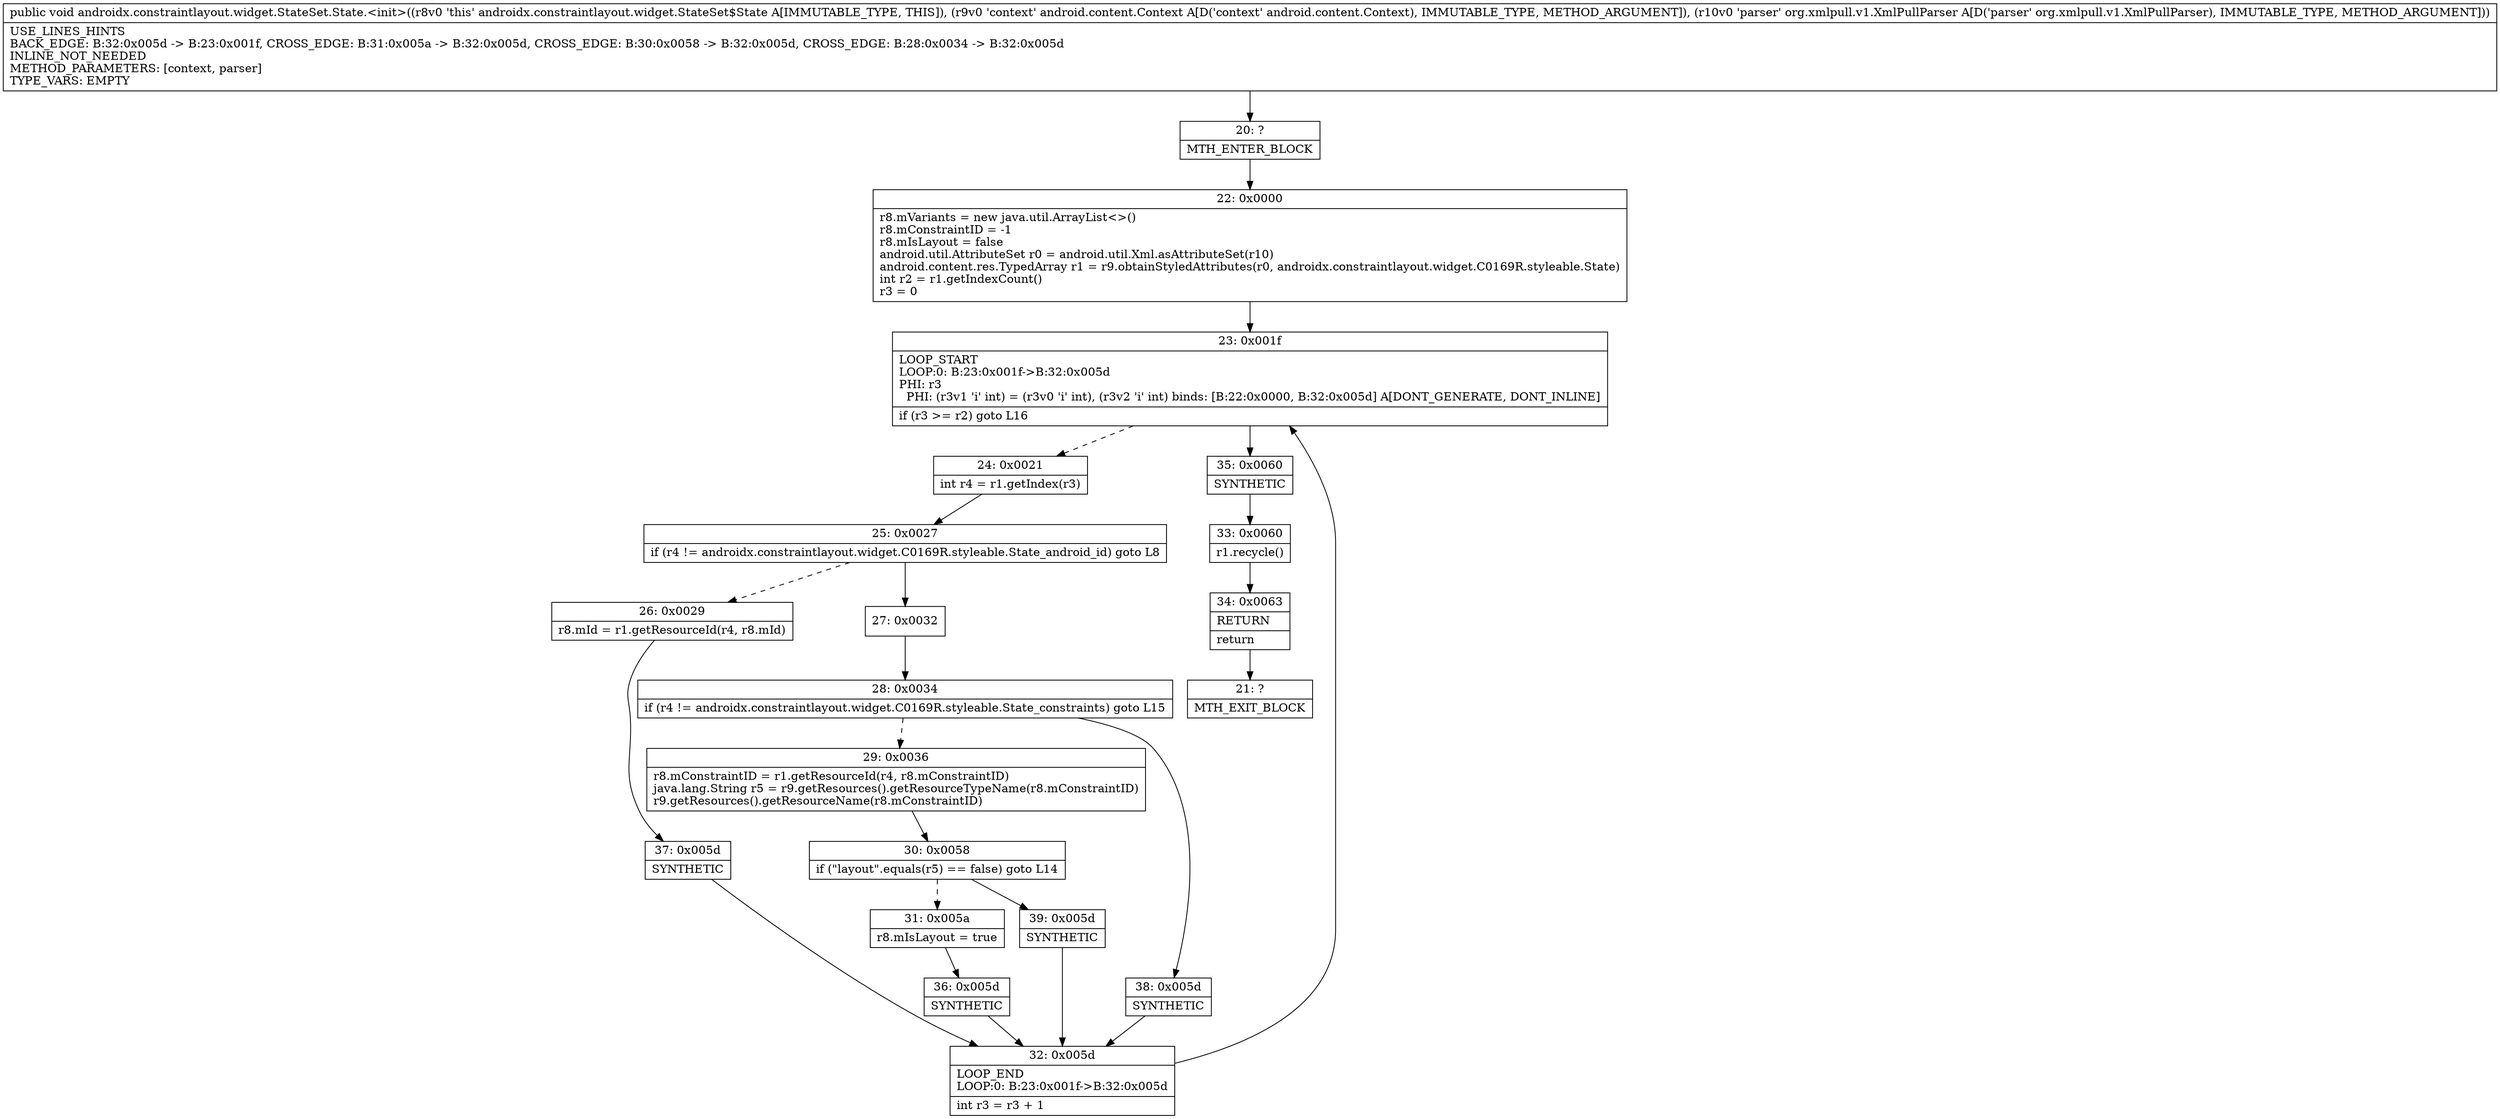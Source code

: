digraph "CFG forandroidx.constraintlayout.widget.StateSet.State.\<init\>(Landroid\/content\/Context;Lorg\/xmlpull\/v1\/XmlPullParser;)V" {
Node_20 [shape=record,label="{20\:\ ?|MTH_ENTER_BLOCK\l}"];
Node_22 [shape=record,label="{22\:\ 0x0000|r8.mVariants = new java.util.ArrayList\<\>()\lr8.mConstraintID = \-1\lr8.mIsLayout = false\landroid.util.AttributeSet r0 = android.util.Xml.asAttributeSet(r10)\landroid.content.res.TypedArray r1 = r9.obtainStyledAttributes(r0, androidx.constraintlayout.widget.C0169R.styleable.State)\lint r2 = r1.getIndexCount()\lr3 = 0\l}"];
Node_23 [shape=record,label="{23\:\ 0x001f|LOOP_START\lLOOP:0: B:23:0x001f\-\>B:32:0x005d\lPHI: r3 \l  PHI: (r3v1 'i' int) = (r3v0 'i' int), (r3v2 'i' int) binds: [B:22:0x0000, B:32:0x005d] A[DONT_GENERATE, DONT_INLINE]\l|if (r3 \>= r2) goto L16\l}"];
Node_24 [shape=record,label="{24\:\ 0x0021|int r4 = r1.getIndex(r3)\l}"];
Node_25 [shape=record,label="{25\:\ 0x0027|if (r4 != androidx.constraintlayout.widget.C0169R.styleable.State_android_id) goto L8\l}"];
Node_26 [shape=record,label="{26\:\ 0x0029|r8.mId = r1.getResourceId(r4, r8.mId)\l}"];
Node_37 [shape=record,label="{37\:\ 0x005d|SYNTHETIC\l}"];
Node_32 [shape=record,label="{32\:\ 0x005d|LOOP_END\lLOOP:0: B:23:0x001f\-\>B:32:0x005d\l|int r3 = r3 + 1\l}"];
Node_27 [shape=record,label="{27\:\ 0x0032}"];
Node_28 [shape=record,label="{28\:\ 0x0034|if (r4 != androidx.constraintlayout.widget.C0169R.styleable.State_constraints) goto L15\l}"];
Node_29 [shape=record,label="{29\:\ 0x0036|r8.mConstraintID = r1.getResourceId(r4, r8.mConstraintID)\ljava.lang.String r5 = r9.getResources().getResourceTypeName(r8.mConstraintID)\lr9.getResources().getResourceName(r8.mConstraintID)\l}"];
Node_30 [shape=record,label="{30\:\ 0x0058|if (\"layout\".equals(r5) == false) goto L14\l}"];
Node_31 [shape=record,label="{31\:\ 0x005a|r8.mIsLayout = true\l}"];
Node_36 [shape=record,label="{36\:\ 0x005d|SYNTHETIC\l}"];
Node_39 [shape=record,label="{39\:\ 0x005d|SYNTHETIC\l}"];
Node_38 [shape=record,label="{38\:\ 0x005d|SYNTHETIC\l}"];
Node_35 [shape=record,label="{35\:\ 0x0060|SYNTHETIC\l}"];
Node_33 [shape=record,label="{33\:\ 0x0060|r1.recycle()\l}"];
Node_34 [shape=record,label="{34\:\ 0x0063|RETURN\l|return\l}"];
Node_21 [shape=record,label="{21\:\ ?|MTH_EXIT_BLOCK\l}"];
MethodNode[shape=record,label="{public void androidx.constraintlayout.widget.StateSet.State.\<init\>((r8v0 'this' androidx.constraintlayout.widget.StateSet$State A[IMMUTABLE_TYPE, THIS]), (r9v0 'context' android.content.Context A[D('context' android.content.Context), IMMUTABLE_TYPE, METHOD_ARGUMENT]), (r10v0 'parser' org.xmlpull.v1.XmlPullParser A[D('parser' org.xmlpull.v1.XmlPullParser), IMMUTABLE_TYPE, METHOD_ARGUMENT]))  | USE_LINES_HINTS\lBACK_EDGE: B:32:0x005d \-\> B:23:0x001f, CROSS_EDGE: B:31:0x005a \-\> B:32:0x005d, CROSS_EDGE: B:30:0x0058 \-\> B:32:0x005d, CROSS_EDGE: B:28:0x0034 \-\> B:32:0x005d\lINLINE_NOT_NEEDED\lMETHOD_PARAMETERS: [context, parser]\lTYPE_VARS: EMPTY\l}"];
MethodNode -> Node_20;Node_20 -> Node_22;
Node_22 -> Node_23;
Node_23 -> Node_24[style=dashed];
Node_23 -> Node_35;
Node_24 -> Node_25;
Node_25 -> Node_26[style=dashed];
Node_25 -> Node_27;
Node_26 -> Node_37;
Node_37 -> Node_32;
Node_32 -> Node_23;
Node_27 -> Node_28;
Node_28 -> Node_29[style=dashed];
Node_28 -> Node_38;
Node_29 -> Node_30;
Node_30 -> Node_31[style=dashed];
Node_30 -> Node_39;
Node_31 -> Node_36;
Node_36 -> Node_32;
Node_39 -> Node_32;
Node_38 -> Node_32;
Node_35 -> Node_33;
Node_33 -> Node_34;
Node_34 -> Node_21;
}

